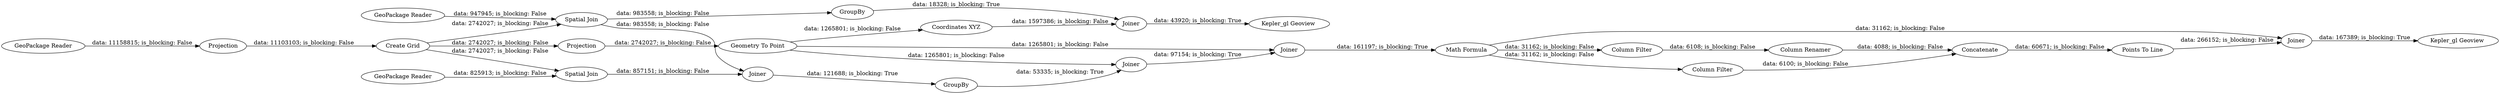 digraph {
	"-2706476553852264716_14" [label="Math Formula"]
	"-2706476553852264716_18" [label=Concatenate]
	"-2706476553852264716_3" [label="Create Grid"]
	"-2706476553852264716_12" [label=Joiner]
	"-2706476553852264716_15" [label="Column Filter"]
	"-2706476553852264716_7" [label="Spatial Join"]
	"-2706476553852264716_16" [label="Column Filter"]
	"-2706476553852264716_21" [label="Kepler_gl Geoview "]
	"-2706476553852264716_17" [label="Column Renamer"]
	"-2706476553852264716_25" [label="Kepler_gl Geoview "]
	"-2706476553852264716_22" [label=GroupBy]
	"-2706476553852264716_9" [label=GroupBy]
	"-2706476553852264716_5" [label="GeoPackage Reader"]
	"-2706476553852264716_24" [label=Joiner]
	"-2706476553852264716_4" [label="GeoPackage Reader"]
	"-2706476553852264716_23" [label="Coordinates XYZ"]
	"-2706476553852264716_20" [label=Joiner]
	"-2706476553852264716_13" [label=Joiner]
	"-2706476553852264716_10" [label=Projection]
	"-2706476553852264716_2" [label=Projection]
	"-2706476553852264716_6" [label="Spatial Join"]
	"-2706476553852264716_1" [label="GeoPackage Reader"]
	"-2706476553852264716_19" [label="Points To Line"]
	"-2706476553852264716_8" [label=Joiner]
	"-2706476553852264716_11" [label="Geometry To Point"]
	"-2706476553852264716_2" -> "-2706476553852264716_3" [label="data: 11103103; is_blocking: False"]
	"-2706476553852264716_14" -> "-2706476553852264716_15" [label="data: 31162; is_blocking: False"]
	"-2706476553852264716_23" -> "-2706476553852264716_24" [label="data: 1597386; is_blocking: False"]
	"-2706476553852264716_24" -> "-2706476553852264716_25" [label="data: 43920; is_blocking: True"]
	"-2706476553852264716_16" -> "-2706476553852264716_17" [label="data: 6108; is_blocking: False"]
	"-2706476553852264716_14" -> "-2706476553852264716_16" [label="data: 31162; is_blocking: False"]
	"-2706476553852264716_19" -> "-2706476553852264716_20" [label="data: 266152; is_blocking: False"]
	"-2706476553852264716_14" -> "-2706476553852264716_20" [label="data: 31162; is_blocking: False"]
	"-2706476553852264716_5" -> "-2706476553852264716_7" [label="data: 947945; is_blocking: False"]
	"-2706476553852264716_17" -> "-2706476553852264716_18" [label="data: 4088; is_blocking: False"]
	"-2706476553852264716_11" -> "-2706476553852264716_13" [label="data: 1265801; is_blocking: False"]
	"-2706476553852264716_10" -> "-2706476553852264716_11" [label="data: 2742027; is_blocking: False"]
	"-2706476553852264716_18" -> "-2706476553852264716_19" [label="data: 60671; is_blocking: False"]
	"-2706476553852264716_11" -> "-2706476553852264716_23" [label="data: 1265801; is_blocking: False"]
	"-2706476553852264716_22" -> "-2706476553852264716_24" [label="data: 18328; is_blocking: True"]
	"-2706476553852264716_6" -> "-2706476553852264716_8" [label="data: 857151; is_blocking: False"]
	"-2706476553852264716_8" -> "-2706476553852264716_9" [label="data: 121688; is_blocking: True"]
	"-2706476553852264716_1" -> "-2706476553852264716_2" [label="data: 11158815; is_blocking: False"]
	"-2706476553852264716_3" -> "-2706476553852264716_7" [label="data: 2742027; is_blocking: False"]
	"-2706476553852264716_3" -> "-2706476553852264716_6" [label="data: 2742027; is_blocking: False"]
	"-2706476553852264716_15" -> "-2706476553852264716_18" [label="data: 6100; is_blocking: False"]
	"-2706476553852264716_9" -> "-2706476553852264716_12" [label="data: 53335; is_blocking: True"]
	"-2706476553852264716_7" -> "-2706476553852264716_8" [label="data: 983558; is_blocking: False"]
	"-2706476553852264716_4" -> "-2706476553852264716_6" [label="data: 825913; is_blocking: False"]
	"-2706476553852264716_7" -> "-2706476553852264716_22" [label="data: 983558; is_blocking: False"]
	"-2706476553852264716_20" -> "-2706476553852264716_21" [label="data: 167389; is_blocking: True"]
	"-2706476553852264716_3" -> "-2706476553852264716_10" [label="data: 2742027; is_blocking: False"]
	"-2706476553852264716_11" -> "-2706476553852264716_12" [label="data: 1265801; is_blocking: False"]
	"-2706476553852264716_13" -> "-2706476553852264716_14" [label="data: 161197; is_blocking: True"]
	"-2706476553852264716_12" -> "-2706476553852264716_13" [label="data: 97154; is_blocking: True"]
	rankdir=LR
}
